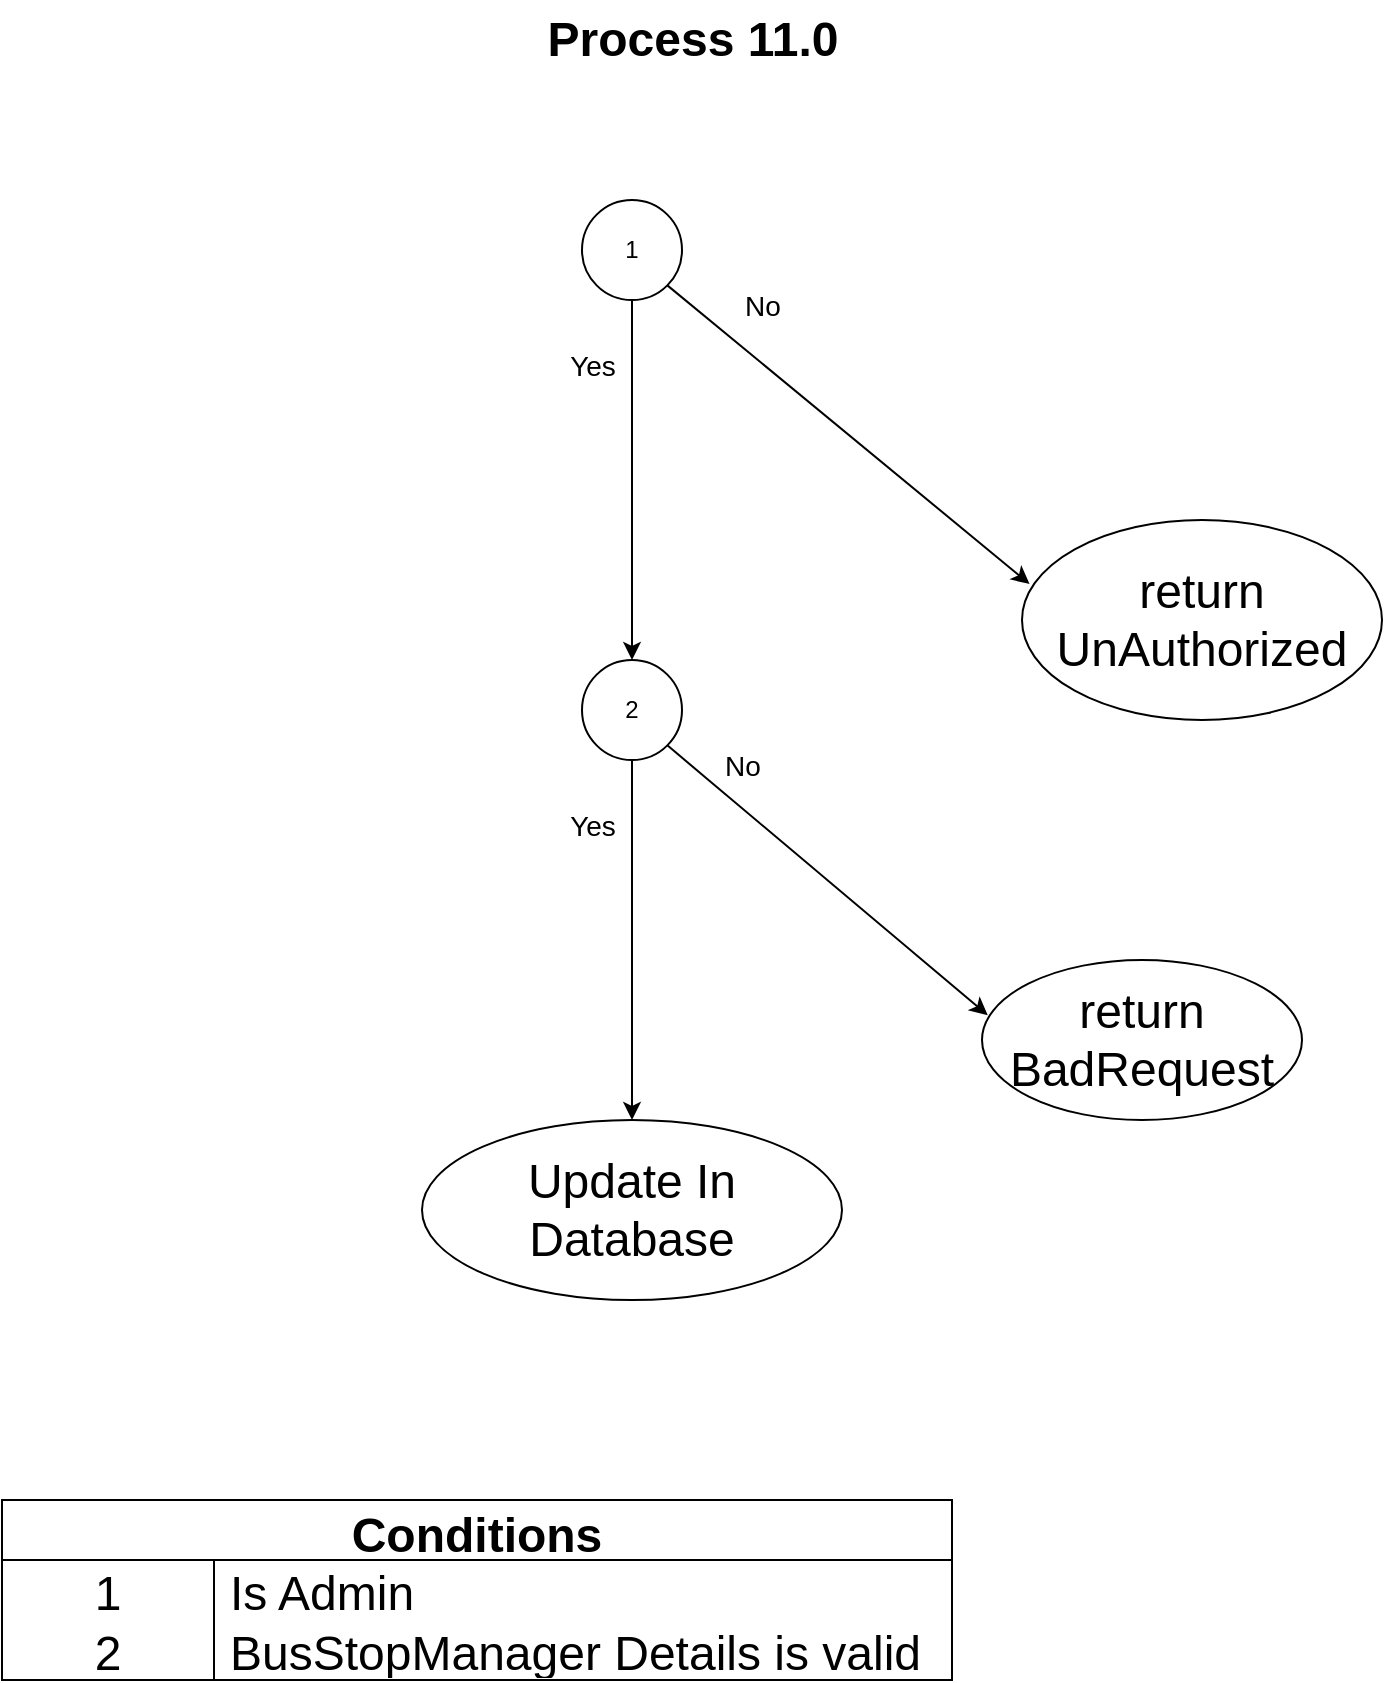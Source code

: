 <mxfile>
    <diagram id="ta9aud2gZPqDpqH_go_G" name="Page-1">
        <mxGraphModel dx="1087" dy="672" grid="1" gridSize="10" guides="1" tooltips="1" connect="1" arrows="1" fold="1" page="1" pageScale="1" pageWidth="850" pageHeight="1100" math="0" shadow="0">
            <root>
                <mxCell id="0"/>
                <mxCell id="1" parent="0"/>
                <mxCell id="16" style="edgeStyle=none;html=1;exitX=1;exitY=1;exitDx=0;exitDy=0;entryX=0.021;entryY=0.32;entryDx=0;entryDy=0;entryPerimeter=0;fontSize=24;" edge="1" parent="1" source="3" target="15">
                    <mxGeometry relative="1" as="geometry"/>
                </mxCell>
                <mxCell id="19" style="edgeStyle=none;html=1;exitX=0.5;exitY=1;exitDx=0;exitDy=0;entryX=0.5;entryY=0;entryDx=0;entryDy=0;fontSize=14;" edge="1" parent="1" source="3" target="18">
                    <mxGeometry relative="1" as="geometry"/>
                </mxCell>
                <mxCell id="3" value="1" style="ellipse;whiteSpace=wrap;html=1;aspect=fixed;" vertex="1" parent="1">
                    <mxGeometry x="370" y="150" width="50" height="50" as="geometry"/>
                </mxCell>
                <mxCell id="4" value="&lt;font style=&quot;font-size: 24px;&quot;&gt;&lt;b&gt;Process 11.0&lt;/b&gt;&lt;/font&gt;" style="text;html=1;align=center;verticalAlign=middle;resizable=0;points=[];autosize=1;strokeColor=none;fillColor=none;" vertex="1" parent="1">
                    <mxGeometry x="340" y="50" width="170" height="40" as="geometry"/>
                </mxCell>
                <mxCell id="5" value="Conditions" style="shape=table;startSize=30;container=1;collapsible=0;childLayout=tableLayout;fixedRows=1;rowLines=0;fontStyle=1;fontSize=24;" vertex="1" parent="1">
                    <mxGeometry x="80" y="800" width="475" height="90" as="geometry"/>
                </mxCell>
                <mxCell id="6" value="" style="shape=tableRow;horizontal=0;startSize=0;swimlaneHead=0;swimlaneBody=0;top=0;left=0;bottom=0;right=0;collapsible=0;dropTarget=0;fillColor=none;points=[[0,0.5],[1,0.5]];portConstraint=eastwest;fontSize=24;" vertex="1" parent="5">
                    <mxGeometry y="30" width="475" height="30" as="geometry"/>
                </mxCell>
                <mxCell id="7" value="1" style="shape=partialRectangle;html=1;whiteSpace=wrap;connectable=0;fillColor=none;top=0;left=0;bottom=0;right=0;overflow=hidden;pointerEvents=1;fontSize=24;" vertex="1" parent="6">
                    <mxGeometry width="106" height="30" as="geometry">
                        <mxRectangle width="106" height="30" as="alternateBounds"/>
                    </mxGeometry>
                </mxCell>
                <mxCell id="8" value="Is Admin" style="shape=partialRectangle;html=1;whiteSpace=wrap;connectable=0;fillColor=none;top=0;left=0;bottom=0;right=0;align=left;spacingLeft=6;overflow=hidden;fontSize=24;" vertex="1" parent="6">
                    <mxGeometry x="106" width="369" height="30" as="geometry">
                        <mxRectangle width="369" height="30" as="alternateBounds"/>
                    </mxGeometry>
                </mxCell>
                <mxCell id="9" value="" style="shape=tableRow;horizontal=0;startSize=0;swimlaneHead=0;swimlaneBody=0;top=0;left=0;bottom=0;right=0;collapsible=0;dropTarget=0;fillColor=none;points=[[0,0.5],[1,0.5]];portConstraint=eastwest;fontSize=24;" vertex="1" parent="5">
                    <mxGeometry y="60" width="475" height="30" as="geometry"/>
                </mxCell>
                <mxCell id="10" value="2" style="shape=partialRectangle;html=1;whiteSpace=wrap;connectable=0;fillColor=none;top=0;left=0;bottom=0;right=0;overflow=hidden;fontSize=24;" vertex="1" parent="9">
                    <mxGeometry width="106" height="30" as="geometry">
                        <mxRectangle width="106" height="30" as="alternateBounds"/>
                    </mxGeometry>
                </mxCell>
                <mxCell id="11" value="BusStopManager Details is valid" style="shape=partialRectangle;html=1;whiteSpace=wrap;connectable=0;fillColor=none;top=0;left=0;bottom=0;right=0;align=left;spacingLeft=6;overflow=hidden;fontSize=24;" vertex="1" parent="9">
                    <mxGeometry x="106" width="369" height="30" as="geometry">
                        <mxRectangle width="369" height="30" as="alternateBounds"/>
                    </mxGeometry>
                </mxCell>
                <mxCell id="15" value="return UnAuthorized" style="ellipse;whiteSpace=wrap;html=1;fontSize=24;" vertex="1" parent="1">
                    <mxGeometry x="590" y="310" width="180" height="100" as="geometry"/>
                </mxCell>
                <mxCell id="17" value="&lt;font style=&quot;font-size: 14px;&quot;&gt;No&lt;/font&gt;" style="text;html=1;align=center;verticalAlign=middle;resizable=0;points=[];autosize=1;strokeColor=none;fillColor=none;fontSize=24;" vertex="1" parent="1">
                    <mxGeometry x="440" y="180" width="40" height="40" as="geometry"/>
                </mxCell>
                <mxCell id="24" style="edgeStyle=none;html=1;exitX=0.5;exitY=1;exitDx=0;exitDy=0;entryX=0.5;entryY=0;entryDx=0;entryDy=0;fontSize=14;" edge="1" parent="1" source="18" target="23">
                    <mxGeometry relative="1" as="geometry"/>
                </mxCell>
                <mxCell id="18" value="2" style="ellipse;whiteSpace=wrap;html=1;aspect=fixed;" vertex="1" parent="1">
                    <mxGeometry x="370" y="380" width="50" height="50" as="geometry"/>
                </mxCell>
                <mxCell id="20" value="&lt;font style=&quot;font-size: 14px;&quot;&gt;Yes&lt;/font&gt;" style="text;html=1;align=center;verticalAlign=middle;resizable=0;points=[];autosize=1;strokeColor=none;fillColor=none;fontSize=24;" vertex="1" parent="1">
                    <mxGeometry x="350" y="210" width="50" height="40" as="geometry"/>
                </mxCell>
                <mxCell id="21" value="return &lt;br&gt;BadRequest" style="ellipse;whiteSpace=wrap;html=1;fontSize=24;" vertex="1" parent="1">
                    <mxGeometry x="570" y="530" width="160" height="80" as="geometry"/>
                </mxCell>
                <mxCell id="22" style="edgeStyle=none;html=1;exitX=1;exitY=1;exitDx=0;exitDy=0;entryX=0.018;entryY=0.345;entryDx=0;entryDy=0;entryPerimeter=0;fontSize=24;" edge="1" parent="1" source="18" target="21">
                    <mxGeometry relative="1" as="geometry">
                        <mxPoint x="422.678" y="202.678" as="sourcePoint"/>
                        <mxPoint x="604.41" y="331.6" as="targetPoint"/>
                    </mxGeometry>
                </mxCell>
                <mxCell id="23" value="Update In Database" style="ellipse;whiteSpace=wrap;html=1;fontSize=24;" vertex="1" parent="1">
                    <mxGeometry x="290" y="610" width="210" height="90" as="geometry"/>
                </mxCell>
                <mxCell id="25" value="&lt;font style=&quot;font-size: 14px;&quot;&gt;Yes&lt;/font&gt;" style="text;html=1;align=center;verticalAlign=middle;resizable=0;points=[];autosize=1;strokeColor=none;fillColor=none;fontSize=24;" vertex="1" parent="1">
                    <mxGeometry x="350" y="440" width="50" height="40" as="geometry"/>
                </mxCell>
                <mxCell id="26" value="&lt;font style=&quot;font-size: 14px;&quot;&gt;No&lt;/font&gt;" style="text;html=1;align=center;verticalAlign=middle;resizable=0;points=[];autosize=1;strokeColor=none;fillColor=none;fontSize=24;" vertex="1" parent="1">
                    <mxGeometry x="430" y="410" width="40" height="40" as="geometry"/>
                </mxCell>
            </root>
        </mxGraphModel>
    </diagram>
</mxfile>